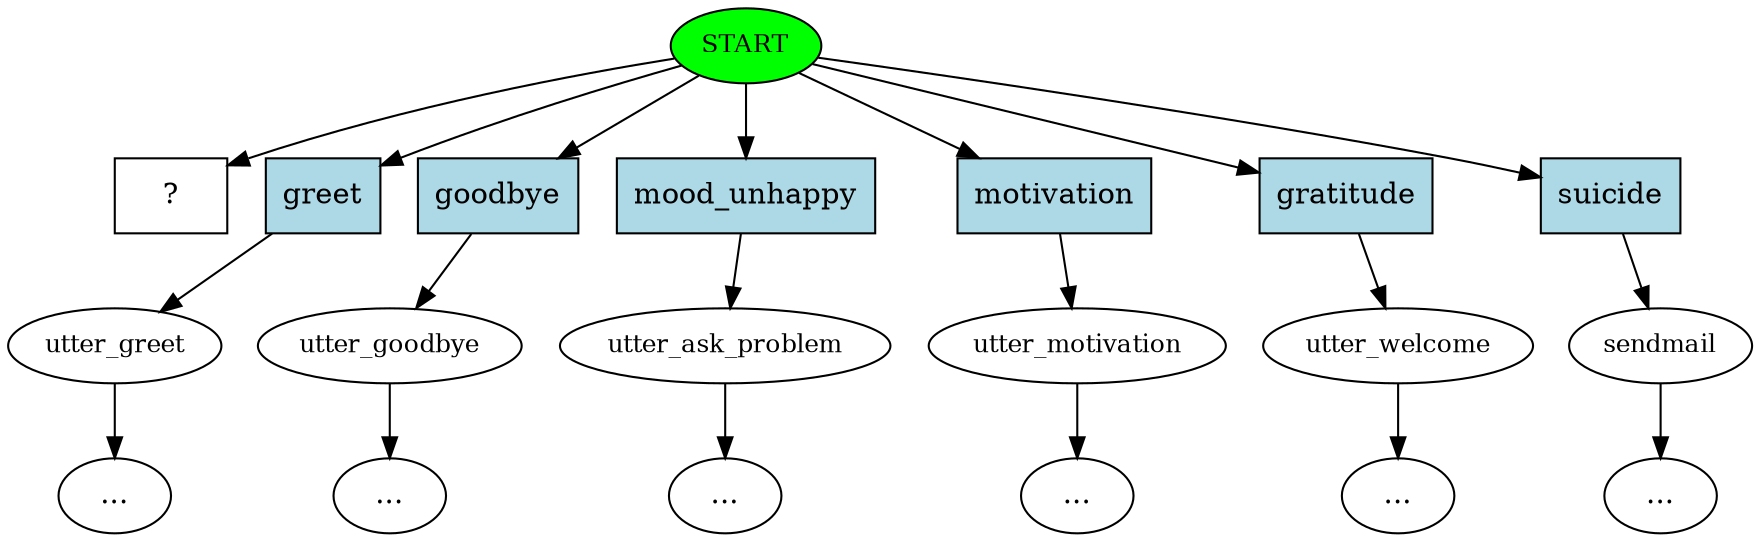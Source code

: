 digraph  {
0 [class="start active", fillcolor=green, fontsize=12, label=START, style=filled];
1 [class="", fontsize=12, label=utter_greet];
2 [class="", fontsize=12, label=utter_goodbye];
"-4" [class=ellipsis, label="..."];
3 [class="", fontsize=12, label=utter_ask_problem];
"-5" [class=ellipsis, label="..."];
4 [class="", fontsize=12, label=utter_motivation];
"-6" [class=ellipsis, label="..."];
5 [class="", fontsize=12, label=utter_welcome];
"-7" [class=ellipsis, label="..."];
6 [class="", fontsize=12, label=sendmail];
"-8" [class=ellipsis, label="..."];
"-16" [class=ellipsis, label="..."];
15 [class="intent dashed active", label="  ?  ", shape=rect];
16 [class=intent, fillcolor=lightblue, label=greet, shape=rect, style=filled];
17 [class=intent, fillcolor=lightblue, label=goodbye, shape=rect, style=filled];
18 [class=intent, fillcolor=lightblue, label=mood_unhappy, shape=rect, style=filled];
19 [class=intent, fillcolor=lightblue, label=motivation, shape=rect, style=filled];
20 [class=intent, fillcolor=lightblue, label=gratitude, shape=rect, style=filled];
21 [class=intent, fillcolor=lightblue, label=suicide, shape=rect, style=filled];
0 -> 15  [class=active, key=NONE, label=""];
0 -> 16  [class="", key=0];
0 -> 17  [class="", key=0];
0 -> 18  [class="", key=0];
0 -> 19  [class="", key=0];
0 -> 20  [class="", key=0];
0 -> 21  [class="", key=0];
1 -> "-16"  [class="", key=NONE, label=""];
2 -> "-4"  [class="", key=NONE, label=""];
3 -> "-5"  [class="", key=NONE, label=""];
4 -> "-6"  [class="", key=NONE, label=""];
5 -> "-7"  [class="", key=NONE, label=""];
6 -> "-8"  [class="", key=NONE, label=""];
16 -> 1  [class="", key=0];
17 -> 2  [class="", key=0];
18 -> 3  [class="", key=0];
19 -> 4  [class="", key=0];
20 -> 5  [class="", key=0];
21 -> 6  [class="", key=0];
}
